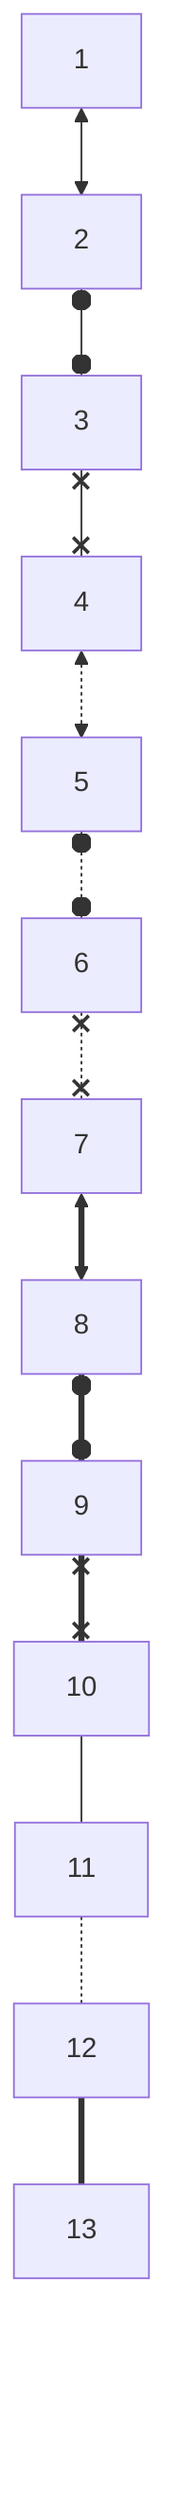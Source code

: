 flowchart
    1 <--> 2
    2 o--o 3
    3 x--x 4
    4 <-.-> 5
    5 o-.-o 6
    6 x-.-x 7
    7 <==> 8
    8 o==o 9
    9 x==x 10
    10 --- 11
    11 -.- 12
    12 === 13
